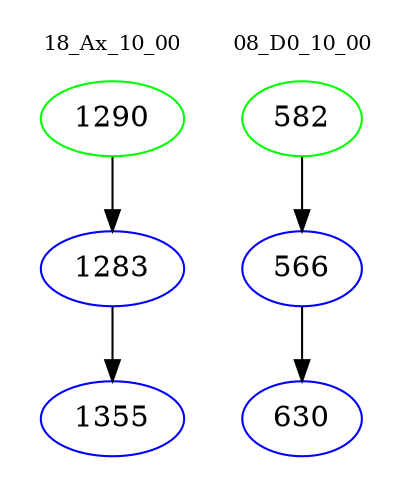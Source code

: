 digraph{
subgraph cluster_0 {
color = white
label = "18_Ax_10_00";
fontsize=10;
T0_1290 [label="1290", color="green"]
T0_1290 -> T0_1283 [color="black"]
T0_1283 [label="1283", color="blue"]
T0_1283 -> T0_1355 [color="black"]
T0_1355 [label="1355", color="blue"]
}
subgraph cluster_1 {
color = white
label = "08_D0_10_00";
fontsize=10;
T1_582 [label="582", color="green"]
T1_582 -> T1_566 [color="black"]
T1_566 [label="566", color="blue"]
T1_566 -> T1_630 [color="black"]
T1_630 [label="630", color="blue"]
}
}
